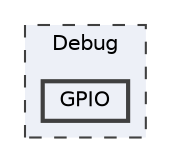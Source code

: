 digraph "Debug/GPIO"
{
 // LATEX_PDF_SIZE
  bgcolor="transparent";
  edge [fontname=Helvetica,fontsize=10,labelfontname=Helvetica,labelfontsize=10];
  node [fontname=Helvetica,fontsize=10,shape=box,height=0.2,width=0.4];
  compound=true
  subgraph clusterdir_faa8bedbcbaa373d57b77d9219afda20 {
    graph [ bgcolor="#edf0f7", pencolor="grey25", label="Debug", fontname=Helvetica,fontsize=10 style="filled,dashed", URL="dir_faa8bedbcbaa373d57b77d9219afda20.html",tooltip=""]
  dir_f07594d250f67c809f439d6044c9cf21 [label="GPIO", fillcolor="#edf0f7", color="grey25", style="filled,bold", URL="dir_f07594d250f67c809f439d6044c9cf21.html",tooltip=""];
  }
}
